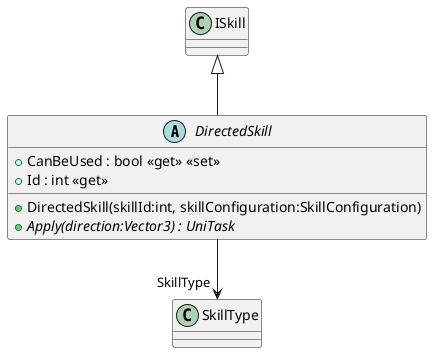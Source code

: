 @startuml
abstract class DirectedSkill {
    + DirectedSkill(skillId:int, skillConfiguration:SkillConfiguration)
    + CanBeUsed : bool <<get>> <<set>>
    + {abstract} Apply(direction:Vector3) : UniTask
    + Id : int <<get>>
}
ISkill <|-- DirectedSkill
DirectedSkill --> "SkillType" SkillType
@enduml
